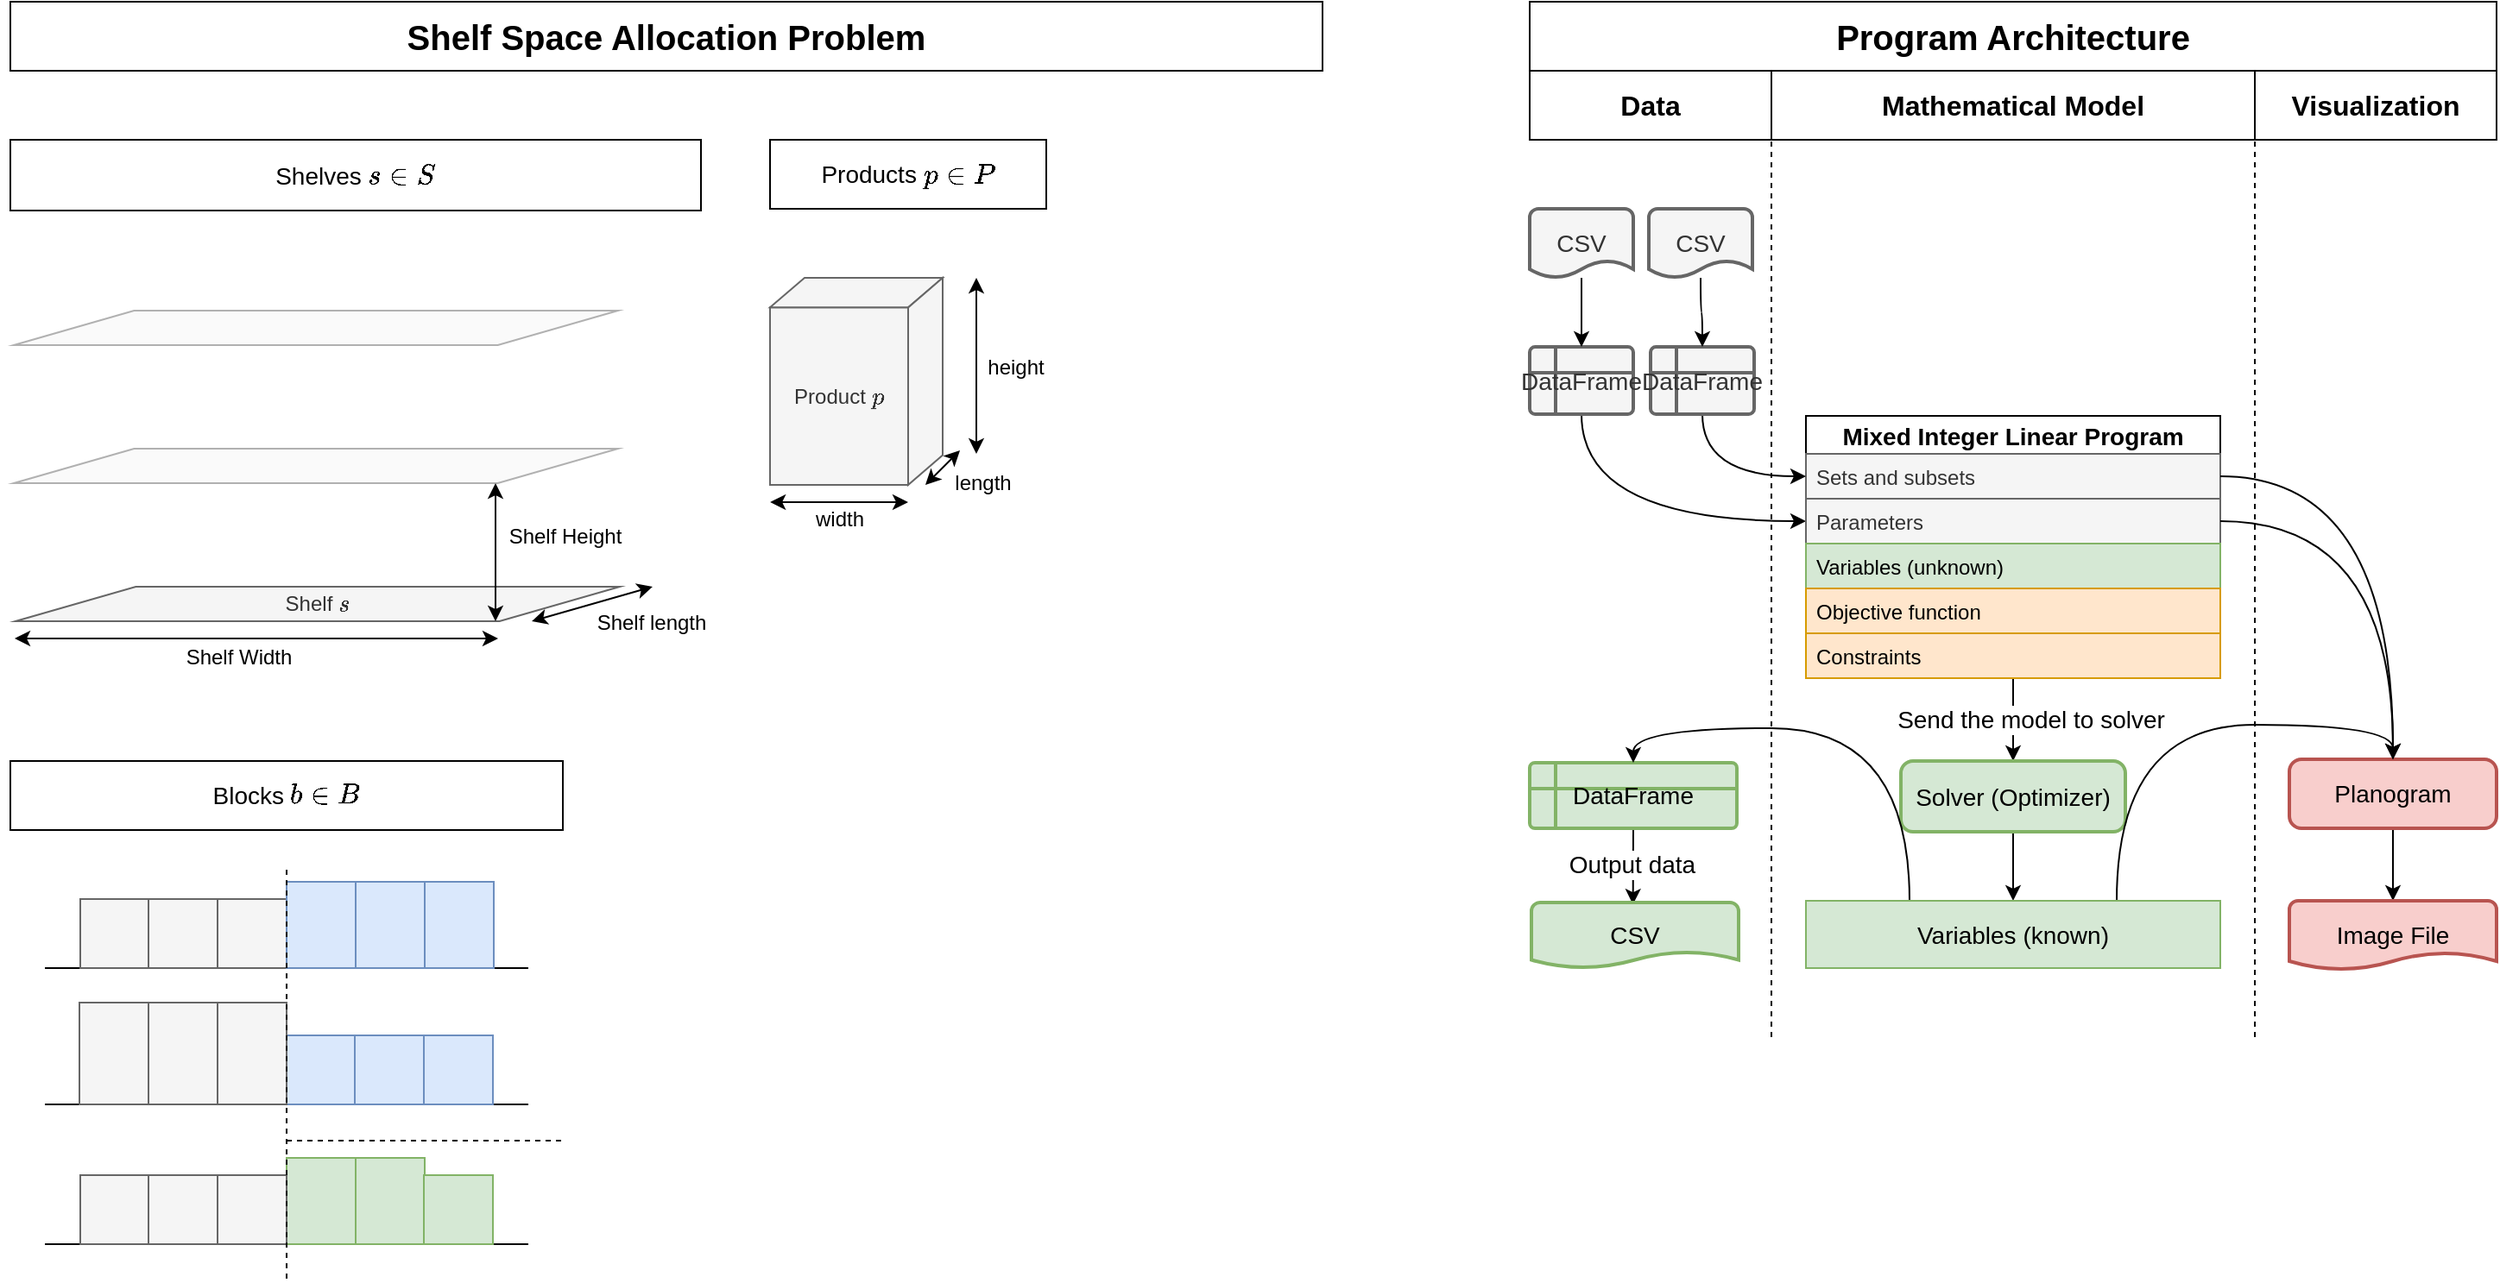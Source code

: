 <mxfile version="10.7.7" type="device"><diagram id="Uy3uvvW7gV8vHQEtKgSc" name="Page-1"><mxGraphModel dx="1991" dy="1261" grid="1" gridSize="10" guides="1" tooltips="1" connect="1" arrows="1" fold="1" page="1" pageScale="1" pageWidth="850" pageHeight="1100" math="1" shadow="0"><root><mxCell id="0"/><mxCell id="1" parent="0"/><mxCell id="ZyuBsT2kMfuU2qpAa5RZ-16" value="" style="endArrow=classic;startArrow=classic;html=1;" parent="1" edge="1"><mxGeometry width="50" height="50" relative="1" as="geometry"><mxPoint x="42.5" y="409" as="sourcePoint"/><mxPoint x="322.5" y="409" as="targetPoint"/></mxGeometry></mxCell><mxCell id="Q-OfqKG9HfWTGEBHC6da-2" value="Shelf Width" style="text;html=1;resizable=0;points=[];align=center;verticalAlign=middle;labelBackgroundColor=#ffffff;" parent="ZyuBsT2kMfuU2qpAa5RZ-16" vertex="1" connectable="0"><mxGeometry x="-0.199" y="-1" relative="1" as="geometry"><mxPoint x="17.5" y="9.5" as="offset"/></mxGeometry></mxCell><mxCell id="ArbSpJ1vyQyhhJunyPkZ-14" style="edgeStyle=orthogonalEdgeStyle;curved=1;rounded=0;orthogonalLoop=1;jettySize=auto;html=1;entryX=0;entryY=0.5;entryDx=0;entryDy=0;" parent="1" source="Nxzj6FKAip8sOl0AJ4HT-3" target="ArbSpJ1vyQyhhJunyPkZ-3" edge="1"><mxGeometry relative="1" as="geometry"/></mxCell><mxCell id="Nxzj6FKAip8sOl0AJ4HT-3" value="DataFrame" style="shape=internalStorage;whiteSpace=wrap;html=1;dx=15;dy=15;rounded=1;arcSize=8;strokeWidth=2;dashed=0;fontFamily=Helvetica;fontSize=14;fontColor=#333333;align=center;strokeColor=#666666;fillColor=#f5f5f5;" parent="1" vertex="1"><mxGeometry x="920" y="240" width="60" height="39" as="geometry"/></mxCell><mxCell id="ArbSpJ1vyQyhhJunyPkZ-25" style="edgeStyle=orthogonalEdgeStyle;curved=1;rounded=0;orthogonalLoop=1;jettySize=auto;html=1;entryX=0.49;entryY=0.029;entryDx=0;entryDy=0;entryPerimeter=0;fontSize=16;" parent="1" source="Nxzj6FKAip8sOl0AJ4HT-13" target="hRU-6L5j_bpRi2SihB1o-7" edge="1"><mxGeometry relative="1" as="geometry"/></mxCell><mxCell id="ArbSpJ1vyQyhhJunyPkZ-39" value="Output data" style="text;html=1;resizable=0;points=[];align=center;verticalAlign=middle;labelBackgroundColor=#ffffff;fontSize=14;" parent="ArbSpJ1vyQyhhJunyPkZ-25" vertex="1" connectable="0"><mxGeometry x="-0.217" y="-1" relative="1" as="geometry"><mxPoint y="3" as="offset"/></mxGeometry></mxCell><mxCell id="Nxzj6FKAip8sOl0AJ4HT-13" value="DataFrame&lt;br style=&quot;font-size: 14px;&quot;&gt;" style="shape=internalStorage;whiteSpace=wrap;html=1;dx=15;dy=15;rounded=1;arcSize=8;strokeWidth=2;dashed=0;fontFamily=Helvetica;fontSize=14;align=center;strokeColor=#82b366;fillColor=#d5e8d4;" parent="1" vertex="1"><mxGeometry x="920" y="481" width="120" height="38" as="geometry"/></mxCell><mxCell id="dULqZwXzh5GmPYO-vZBV-8" style="edgeStyle=orthogonalEdgeStyle;curved=1;rounded=0;orthogonalLoop=1;jettySize=auto;html=1;entryX=0.5;entryY=0;entryDx=0;entryDy=0;" edge="1" parent="1" source="hRU-6L5j_bpRi2SihB1o-5" target="Nxzj6FKAip8sOl0AJ4HT-3"><mxGeometry relative="1" as="geometry"/></mxCell><mxCell id="hRU-6L5j_bpRi2SihB1o-5" value="CSV" style="strokeWidth=2;html=1;shape=mxgraph.flowchart.document2;whiteSpace=wrap;size=0.25;fontFamily=Helvetica;fontSize=14;fontColor=#333333;align=center;strokeColor=#666666;fillColor=#f5f5f5;" parent="1" vertex="1"><mxGeometry x="920" y="160" width="60" height="40" as="geometry"/></mxCell><mxCell id="hRU-6L5j_bpRi2SihB1o-7" value="CSV&lt;br style=&quot;font-size: 14px;&quot;&gt;" style="strokeWidth=2;html=1;shape=mxgraph.flowchart.document2;whiteSpace=wrap;size=0.25;fontFamily=Helvetica;fontSize=14;align=center;strokeColor=#82b366;fillColor=#d5e8d4;" parent="1" vertex="1"><mxGeometry x="921" y="562" width="120" height="38" as="geometry"/></mxCell><mxCell id="dULqZwXzh5GmPYO-vZBV-25" style="edgeStyle=orthogonalEdgeStyle;curved=1;rounded=0;orthogonalLoop=1;jettySize=auto;html=1;fontSize=14;" edge="1" parent="1" source="hRU-6L5j_bpRi2SihB1o-11" target="dULqZwXzh5GmPYO-vZBV-10"><mxGeometry relative="1" as="geometry"/></mxCell><mxCell id="hRU-6L5j_bpRi2SihB1o-11" value="Planogram&lt;br style=&quot;font-size: 14px&quot;&gt;" style="rounded=1;whiteSpace=wrap;html=1;absoluteArcSize=1;arcSize=14;strokeWidth=2;fontFamily=Helvetica;fontSize=14;align=center;fillColor=#f8cecc;strokeColor=#b85450;" parent="1" vertex="1"><mxGeometry x="1360" y="479" width="120" height="40" as="geometry"/></mxCell><mxCell id="ZyuBsT2kMfuU2qpAa5RZ-19" value="" style="endArrow=classic;startArrow=classic;html=1;" parent="1" edge="1"><mxGeometry width="50" height="50" relative="1" as="geometry"><mxPoint x="480.071" y="330" as="sourcePoint"/><mxPoint x="560" y="330" as="targetPoint"/></mxGeometry></mxCell><mxCell id="Q-OfqKG9HfWTGEBHC6da-16" value="width" style="text;html=1;resizable=0;points=[];align=center;verticalAlign=middle;labelBackgroundColor=#ffffff;" parent="ZyuBsT2kMfuU2qpAa5RZ-19" vertex="1" connectable="0"><mxGeometry x="-0.184" y="-1" relative="1" as="geometry"><mxPoint x="7.5" y="9" as="offset"/></mxGeometry></mxCell><mxCell id="Q-OfqKG9HfWTGEBHC6da-6" value="" style="endArrow=classic;startArrow=classic;html=1;" parent="1" edge="1"><mxGeometry width="50" height="50" relative="1" as="geometry"><mxPoint x="599.5" y="302" as="sourcePoint"/><mxPoint x="599.5" y="200" as="targetPoint"/></mxGeometry></mxCell><mxCell id="Q-OfqKG9HfWTGEBHC6da-15" value="height&lt;br&gt;" style="text;html=1;resizable=0;points=[];align=center;verticalAlign=middle;labelBackgroundColor=#ffffff;" parent="Q-OfqKG9HfWTGEBHC6da-6" vertex="1" connectable="0"><mxGeometry x="0.065" y="1" relative="1" as="geometry"><mxPoint x="23" y="4.5" as="offset"/></mxGeometry></mxCell><mxCell id="Q-OfqKG9HfWTGEBHC6da-11" value="" style="endArrow=classic;startArrow=classic;html=1;" parent="1" edge="1"><mxGeometry width="50" height="50" relative="1" as="geometry"><mxPoint x="570" y="320" as="sourcePoint"/><mxPoint x="590" y="300" as="targetPoint"/></mxGeometry></mxCell><mxCell id="Q-OfqKG9HfWTGEBHC6da-17" value="length" style="text;html=1;resizable=0;points=[];align=center;verticalAlign=middle;labelBackgroundColor=#ffffff;" parent="Q-OfqKG9HfWTGEBHC6da-11" vertex="1" connectable="0"><mxGeometry x="0.483" y="1" relative="1" as="geometry"><mxPoint x="19" y="14.5" as="offset"/></mxGeometry></mxCell><mxCell id="ZyuBsT2kMfuU2qpAa5RZ-12" value="Product \(p\)" style="rounded=0;whiteSpace=wrap;html=1;fillColor=#f5f5f5;strokeColor=#666666;fontColor=#333333;" parent="1" vertex="1"><mxGeometry x="480" y="217.143" width="80.0" height="102.857" as="geometry"/></mxCell><mxCell id="Q-OfqKG9HfWTGEBHC6da-7" value="" style="shape=parallelogram;perimeter=parallelogramPerimeter;whiteSpace=wrap;html=1;shadow=0;fillColor=#f5f5f5;strokeColor=#666666;fontColor=#333333;" parent="1" vertex="1"><mxGeometry x="480" y="200" width="100.0" height="17.143" as="geometry"/></mxCell><mxCell id="Q-OfqKG9HfWTGEBHC6da-9" value="" style="shape=parallelogram;perimeter=parallelogramPerimeter;whiteSpace=wrap;html=1;shadow=0;fillColor=#f5f5f5;strokeColor=#666666;fontColor=#333333;direction=south;flipH=1;size=0.144;" parent="1" vertex="1"><mxGeometry x="560" y="200" width="20" height="120" as="geometry"/></mxCell><mxCell id="Q-OfqKG9HfWTGEBHC6da-18" value="Shelf \(s\)" style="shape=parallelogram;perimeter=parallelogramPerimeter;whiteSpace=wrap;html=1;shadow=0;size=0.199;fillColor=#f5f5f5;strokeColor=#666666;fontColor=#333333;" parent="1" vertex="1"><mxGeometry x="43" y="379" width="350" height="20" as="geometry"/></mxCell><mxCell id="ZyuBsT2kMfuU2qpAa5RZ-15" value="" style="endArrow=classic;startArrow=classic;html=1;" parent="1" edge="1"><mxGeometry width="50" height="50" relative="1" as="geometry"><mxPoint x="321" y="399" as="sourcePoint"/><mxPoint x="321" y="319" as="targetPoint"/></mxGeometry></mxCell><mxCell id="Q-OfqKG9HfWTGEBHC6da-3" value="Shelf Height" style="text;html=1;resizable=0;points=[];align=center;verticalAlign=middle;labelBackgroundColor=#ffffff;" parent="ZyuBsT2kMfuU2qpAa5RZ-15" vertex="1" connectable="0"><mxGeometry x="0.327" relative="1" as="geometry"><mxPoint x="40" y="4" as="offset"/></mxGeometry></mxCell><mxCell id="Q-OfqKG9HfWTGEBHC6da-20" value="" style="endArrow=classic;startArrow=classic;html=1;" parent="1" edge="1"><mxGeometry width="50" height="50" relative="1" as="geometry"><mxPoint x="342" y="399" as="sourcePoint"/><mxPoint x="412" y="379" as="targetPoint"/></mxGeometry></mxCell><mxCell id="Q-OfqKG9HfWTGEBHC6da-21" value="Shelf length" style="text;html=1;resizable=0;points=[];align=center;verticalAlign=middle;labelBackgroundColor=#ffffff;" parent="Q-OfqKG9HfWTGEBHC6da-20" vertex="1" connectable="0"><mxGeometry x="-0.363" y="-1" relative="1" as="geometry"><mxPoint x="46.5" y="6" as="offset"/></mxGeometry></mxCell><mxCell id="Q-OfqKG9HfWTGEBHC6da-22" value="" style="shape=parallelogram;perimeter=parallelogramPerimeter;whiteSpace=wrap;html=1;shadow=0;size=0.199;fillColor=#f5f5f5;strokeColor=#666666;fontColor=#333333;opacity=50;" parent="1" vertex="1"><mxGeometry x="42" y="299" width="350" height="20" as="geometry"/></mxCell><mxCell id="Q-OfqKG9HfWTGEBHC6da-24" value="" style="shape=parallelogram;perimeter=parallelogramPerimeter;whiteSpace=wrap;html=1;shadow=0;size=0.199;fillColor=#f5f5f5;strokeColor=#666666;fontColor=#333333;opacity=50;" parent="1" vertex="1"><mxGeometry x="42" y="219" width="350" height="20" as="geometry"/></mxCell><mxCell id="Q-OfqKG9HfWTGEBHC6da-28" value="" style="endArrow=none;html=1;fontSize=16;" parent="1" edge="1"><mxGeometry width="50" height="50" relative="1" as="geometry"><mxPoint x="60" y="600" as="sourcePoint"/><mxPoint x="340" y="600" as="targetPoint"/></mxGeometry></mxCell><mxCell id="Q-OfqKG9HfWTGEBHC6da-29" value="" style="endArrow=none;html=1;fontSize=16;" parent="1" edge="1"><mxGeometry width="50" height="50" relative="1" as="geometry"><mxPoint x="60" y="679" as="sourcePoint"/><mxPoint x="340" y="679" as="targetPoint"/></mxGeometry></mxCell><mxCell id="Q-OfqKG9HfWTGEBHC6da-30" value="" style="endArrow=none;html=1;fontSize=16;" parent="1" edge="1"><mxGeometry width="50" height="50" relative="1" as="geometry"><mxPoint x="60" y="760" as="sourcePoint"/><mxPoint x="340" y="760" as="targetPoint"/></mxGeometry></mxCell><mxCell id="Q-OfqKG9HfWTGEBHC6da-34" value="" style="rounded=0;whiteSpace=wrap;html=1;shadow=0;fontFamily=Helvetica;fontSize=16;fontColor=#333333;align=center;strokeColor=#666666;fillColor=#f5f5f5;" parent="1" vertex="1"><mxGeometry x="80.5" y="560" width="40" height="40" as="geometry"/></mxCell><mxCell id="Q-OfqKG9HfWTGEBHC6da-35" value="" style="rounded=0;whiteSpace=wrap;html=1;shadow=0;fontFamily=Helvetica;fontSize=16;fontColor=#333333;align=center;strokeColor=#666666;fillColor=#f5f5f5;" parent="1" vertex="1"><mxGeometry x="120" y="560" width="40" height="40" as="geometry"/></mxCell><mxCell id="Q-OfqKG9HfWTGEBHC6da-36" value="" style="rounded=0;whiteSpace=wrap;html=1;shadow=0;fontFamily=Helvetica;fontSize=16;fontColor=#333333;align=center;strokeColor=#666666;fillColor=#f5f5f5;" parent="1" vertex="1"><mxGeometry x="160" y="560" width="40" height="40" as="geometry"/></mxCell><mxCell id="Q-OfqKG9HfWTGEBHC6da-37" value="" style="rounded=0;whiteSpace=wrap;html=1;shadow=0;fontFamily=Helvetica;fontSize=16;fontColor=#000000;align=center;strokeColor=#6c8ebf;fillColor=#dae8fc;" parent="1" vertex="1"><mxGeometry x="200" y="550" width="40" height="50" as="geometry"/></mxCell><mxCell id="Q-OfqKG9HfWTGEBHC6da-38" value="" style="rounded=0;whiteSpace=wrap;html=1;shadow=0;fontFamily=Helvetica;fontSize=16;fontColor=#000000;align=center;strokeColor=#6c8ebf;fillColor=#dae8fc;" parent="1" vertex="1"><mxGeometry x="240" y="550" width="40" height="50" as="geometry"/></mxCell><mxCell id="Q-OfqKG9HfWTGEBHC6da-39" value="" style="rounded=0;whiteSpace=wrap;html=1;shadow=0;fontFamily=Helvetica;fontSize=16;fontColor=#000000;align=center;strokeColor=#6c8ebf;fillColor=#dae8fc;" parent="1" vertex="1"><mxGeometry x="280" y="550" width="40" height="50" as="geometry"/></mxCell><mxCell id="Q-OfqKG9HfWTGEBHC6da-43" value="" style="rounded=0;whiteSpace=wrap;html=1;shadow=0;fontFamily=Helvetica;fontSize=16;fontColor=#000000;align=center;strokeColor=#6c8ebf;fillColor=#dae8fc;" parent="1" vertex="1"><mxGeometry x="200" y="639" width="40" height="40" as="geometry"/></mxCell><mxCell id="Q-OfqKG9HfWTGEBHC6da-44" value="" style="rounded=0;whiteSpace=wrap;html=1;shadow=0;fontFamily=Helvetica;fontSize=16;fontColor=#000000;align=center;strokeColor=#6c8ebf;fillColor=#dae8fc;" parent="1" vertex="1"><mxGeometry x="239.5" y="639" width="40" height="40" as="geometry"/></mxCell><mxCell id="Q-OfqKG9HfWTGEBHC6da-45" value="" style="rounded=0;whiteSpace=wrap;html=1;shadow=0;fontFamily=Helvetica;fontSize=16;fontColor=#000000;align=center;strokeColor=#6c8ebf;fillColor=#dae8fc;" parent="1" vertex="1"><mxGeometry x="279.5" y="639" width="40" height="40" as="geometry"/></mxCell><mxCell id="Q-OfqKG9HfWTGEBHC6da-49" value="" style="rounded=0;whiteSpace=wrap;html=1;shadow=0;fontFamily=Helvetica;fontSize=16;fontColor=#000000;align=center;strokeColor=#82b366;fillColor=#d5e8d4;" parent="1" vertex="1"><mxGeometry x="200" y="710" width="40" height="50" as="geometry"/></mxCell><mxCell id="Q-OfqKG9HfWTGEBHC6da-50" value="" style="rounded=0;whiteSpace=wrap;html=1;shadow=0;fontFamily=Helvetica;fontSize=16;fontColor=#000000;align=center;strokeColor=#82b366;fillColor=#d5e8d4;" parent="1" vertex="1"><mxGeometry x="240" y="710" width="40" height="50" as="geometry"/></mxCell><mxCell id="Q-OfqKG9HfWTGEBHC6da-51" value="" style="rounded=0;whiteSpace=wrap;html=1;shadow=0;fontFamily=Helvetica;fontSize=16;fontColor=#000000;align=center;strokeColor=#82b366;fillColor=#d5e8d4;" parent="1" vertex="1"><mxGeometry x="279.5" y="720" width="40" height="40" as="geometry"/></mxCell><mxCell id="Q-OfqKG9HfWTGEBHC6da-54" value="" style="endArrow=none;dashed=1;html=1;fontSize=16;" parent="1" edge="1"><mxGeometry width="50" height="50" relative="1" as="geometry"><mxPoint x="200" y="700" as="sourcePoint"/><mxPoint x="360" y="700" as="targetPoint"/></mxGeometry></mxCell><mxCell id="Q-OfqKG9HfWTGEBHC6da-56" value="" style="rounded=0;whiteSpace=wrap;html=1;shadow=0;fontFamily=Helvetica;fontSize=16;fontColor=#333333;align=center;strokeColor=#666666;fillColor=#f5f5f5;" parent="1" vertex="1"><mxGeometry x="80" y="620" width="40" height="59" as="geometry"/></mxCell><mxCell id="Q-OfqKG9HfWTGEBHC6da-57" value="" style="rounded=0;whiteSpace=wrap;html=1;shadow=0;fontFamily=Helvetica;fontSize=16;fontColor=#333333;align=center;strokeColor=#666666;fillColor=#f5f5f5;" parent="1" vertex="1"><mxGeometry x="120" y="620" width="40" height="59" as="geometry"/></mxCell><mxCell id="Q-OfqKG9HfWTGEBHC6da-58" value="" style="rounded=0;whiteSpace=wrap;html=1;shadow=0;fontFamily=Helvetica;fontSize=16;fontColor=#333333;align=center;strokeColor=#666666;fillColor=#f5f5f5;" parent="1" vertex="1"><mxGeometry x="160" y="620" width="40" height="59" as="geometry"/></mxCell><mxCell id="Q-OfqKG9HfWTGEBHC6da-59" value="" style="rounded=0;whiteSpace=wrap;html=1;shadow=0;fontFamily=Helvetica;fontSize=16;fontColor=#333333;align=center;strokeColor=#666666;fillColor=#f5f5f5;" parent="1" vertex="1"><mxGeometry x="80.5" y="720" width="40" height="40" as="geometry"/></mxCell><mxCell id="Q-OfqKG9HfWTGEBHC6da-60" value="" style="rounded=0;whiteSpace=wrap;html=1;shadow=0;fontFamily=Helvetica;fontSize=16;fontColor=#333333;align=center;strokeColor=#666666;fillColor=#f5f5f5;" parent="1" vertex="1"><mxGeometry x="120" y="720" width="40" height="40" as="geometry"/></mxCell><mxCell id="Q-OfqKG9HfWTGEBHC6da-61" value="" style="rounded=0;whiteSpace=wrap;html=1;shadow=0;fontFamily=Helvetica;fontSize=16;fontColor=#333333;align=center;strokeColor=#666666;fillColor=#f5f5f5;" parent="1" vertex="1"><mxGeometry x="160" y="720" width="40" height="40" as="geometry"/></mxCell><mxCell id="Q-OfqKG9HfWTGEBHC6da-53" value="" style="endArrow=none;dashed=1;html=1;fontSize=16;" parent="1" edge="1"><mxGeometry width="50" height="50" relative="1" as="geometry"><mxPoint x="200" y="780" as="sourcePoint"/><mxPoint x="200" y="540" as="targetPoint"/></mxGeometry></mxCell><mxCell id="ArbSpJ1vyQyhhJunyPkZ-21" style="edgeStyle=orthogonalEdgeStyle;curved=1;rounded=0;orthogonalLoop=1;jettySize=auto;html=1;fontSize=16;" parent="1" source="ArbSpJ1vyQyhhJunyPkZ-1" target="ArbSpJ1vyQyhhJunyPkZ-16" edge="1"><mxGeometry relative="1" as="geometry"/></mxCell><mxCell id="ArbSpJ1vyQyhhJunyPkZ-36" value="Send the model to solver" style="text;html=1;resizable=0;points=[];align=center;verticalAlign=middle;labelBackgroundColor=#ffffff;fontSize=14;" parent="ArbSpJ1vyQyhhJunyPkZ-21" vertex="1" connectable="0"><mxGeometry x="0.006" y="-7" relative="1" as="geometry"><mxPoint x="17" as="offset"/></mxGeometry></mxCell><mxCell id="ArbSpJ1vyQyhhJunyPkZ-1" value="Mixed Integer Linear Program" style="swimlane;fontStyle=1;childLayout=stackLayout;horizontal=1;startSize=22;fillColor=none;horizontalStack=0;resizeParent=1;resizeParentMax=0;resizeLast=0;collapsible=1;marginBottom=0;swimlaneFillColor=#ffffff;align=center;fontSize=14;" parent="1" vertex="1"><mxGeometry x="1080" y="280" width="240" height="152" as="geometry"/></mxCell><mxCell id="ArbSpJ1vyQyhhJunyPkZ-2" value="Sets and subsets&#10;" style="text;strokeColor=#666666;fillColor=#f5f5f5;spacingLeft=4;spacingRight=4;overflow=hidden;rotatable=0;points=[[0,0.5],[1,0.5]];portConstraint=eastwest;fontSize=12;fontColor=#333333;" parent="ArbSpJ1vyQyhhJunyPkZ-1" vertex="1"><mxGeometry y="22" width="240" height="26" as="geometry"/></mxCell><mxCell id="ArbSpJ1vyQyhhJunyPkZ-3" value="Parameters" style="text;strokeColor=#666666;fillColor=#f5f5f5;spacingLeft=4;spacingRight=4;overflow=hidden;rotatable=0;points=[[0,0.5],[1,0.5]];portConstraint=eastwest;fontSize=12;fontColor=#333333;" parent="ArbSpJ1vyQyhhJunyPkZ-1" vertex="1"><mxGeometry y="48" width="240" height="26" as="geometry"/></mxCell><mxCell id="ArbSpJ1vyQyhhJunyPkZ-8" value="Variables (unknown)" style="text;strokeColor=#82b366;fillColor=#d5e8d4;spacingLeft=4;spacingRight=4;overflow=hidden;rotatable=0;points=[[0,0.5],[1,0.5]];portConstraint=eastwest;fontSize=12;" parent="ArbSpJ1vyQyhhJunyPkZ-1" vertex="1"><mxGeometry y="74" width="240" height="26" as="geometry"/></mxCell><mxCell id="ArbSpJ1vyQyhhJunyPkZ-7" value="Objective function" style="text;strokeColor=#d79b00;fillColor=#ffe6cc;spacingLeft=4;spacingRight=4;overflow=hidden;rotatable=0;points=[[0,0.5],[1,0.5]];portConstraint=eastwest;fontSize=12;" parent="ArbSpJ1vyQyhhJunyPkZ-1" vertex="1"><mxGeometry y="100" width="240" height="26" as="geometry"/></mxCell><mxCell id="ArbSpJ1vyQyhhJunyPkZ-4" value="Constraints&#10;" style="text;strokeColor=#d79b00;fillColor=#ffe6cc;spacingLeft=4;spacingRight=4;overflow=hidden;rotatable=0;points=[[0,0.5],[1,0.5]];portConstraint=eastwest;fontSize=12;" parent="ArbSpJ1vyQyhhJunyPkZ-1" vertex="1"><mxGeometry y="126" width="240" height="26" as="geometry"/></mxCell><mxCell id="ArbSpJ1vyQyhhJunyPkZ-43" style="edgeStyle=orthogonalEdgeStyle;curved=1;rounded=0;orthogonalLoop=1;jettySize=auto;html=1;entryX=0.5;entryY=0;entryDx=0;entryDy=0;fontSize=14;" parent="1" source="ArbSpJ1vyQyhhJunyPkZ-16" target="ArbSpJ1vyQyhhJunyPkZ-41" edge="1"><mxGeometry relative="1" as="geometry"/></mxCell><mxCell id="ArbSpJ1vyQyhhJunyPkZ-16" value="Solver (Optimizer)" style="rounded=1;whiteSpace=wrap;html=1;absoluteArcSize=1;arcSize=14;strokeWidth=2;fontSize=14;fillColor=#d5e8d4;strokeColor=#82b366;" parent="1" vertex="1"><mxGeometry x="1135" y="480" width="130" height="41" as="geometry"/></mxCell><mxCell id="ArbSpJ1vyQyhhJunyPkZ-31" style="edgeStyle=orthogonalEdgeStyle;curved=1;rounded=0;orthogonalLoop=1;jettySize=auto;html=1;fontSize=16;" parent="1" source="ArbSpJ1vyQyhhJunyPkZ-3" target="hRU-6L5j_bpRi2SihB1o-11" edge="1"><mxGeometry relative="1" as="geometry"/></mxCell><mxCell id="dULqZwXzh5GmPYO-vZBV-22" style="edgeStyle=orthogonalEdgeStyle;curved=1;rounded=0;orthogonalLoop=1;jettySize=auto;html=1;exitX=0.75;exitY=0;exitDx=0;exitDy=0;entryX=0.5;entryY=0;entryDx=0;entryDy=0;fontSize=14;" edge="1" parent="1" source="ArbSpJ1vyQyhhJunyPkZ-41" target="hRU-6L5j_bpRi2SihB1o-11"><mxGeometry relative="1" as="geometry"/></mxCell><mxCell id="dULqZwXzh5GmPYO-vZBV-23" style="edgeStyle=orthogonalEdgeStyle;curved=1;rounded=0;orthogonalLoop=1;jettySize=auto;html=1;exitX=0.25;exitY=0;exitDx=0;exitDy=0;entryX=0.5;entryY=0;entryDx=0;entryDy=0;fontSize=14;" edge="1" parent="1" source="ArbSpJ1vyQyhhJunyPkZ-41" target="Nxzj6FKAip8sOl0AJ4HT-13"><mxGeometry relative="1" as="geometry"/></mxCell><mxCell id="ArbSpJ1vyQyhhJunyPkZ-41" value="Variables (known)" style="rounded=0;whiteSpace=wrap;html=1;fontSize=14;fillColor=#d5e8d4;strokeColor=#82b366;" parent="1" vertex="1"><mxGeometry x="1080" y="561" width="240" height="39" as="geometry"/></mxCell><mxCell id="WqcBQ57FK855RhVDVhcm-5" value="" style="endArrow=none;dashed=1;html=1;fontSize=16;" parent="1" edge="1"><mxGeometry width="50" height="50" relative="1" as="geometry"><mxPoint x="1060" y="640" as="sourcePoint"/><mxPoint x="1060" y="80" as="targetPoint"/></mxGeometry></mxCell><mxCell id="WqcBQ57FK855RhVDVhcm-6" value="" style="endArrow=none;dashed=1;html=1;fontSize=16;" parent="1" edge="1"><mxGeometry width="50" height="50" relative="1" as="geometry"><mxPoint x="1340" y="640" as="sourcePoint"/><mxPoint x="1340" y="80" as="targetPoint"/></mxGeometry></mxCell><mxCell id="dULqZwXzh5GmPYO-vZBV-7" style="edgeStyle=orthogonalEdgeStyle;rounded=0;orthogonalLoop=1;jettySize=auto;html=1;entryX=0;entryY=0.5;entryDx=0;entryDy=0;curved=1;" edge="1" parent="1" source="dULqZwXzh5GmPYO-vZBV-5" target="ArbSpJ1vyQyhhJunyPkZ-2"><mxGeometry relative="1" as="geometry"/></mxCell><mxCell id="dULqZwXzh5GmPYO-vZBV-5" value="DataFrame" style="shape=internalStorage;whiteSpace=wrap;html=1;dx=15;dy=15;rounded=1;arcSize=8;strokeWidth=2;dashed=0;fontFamily=Helvetica;fontSize=14;fontColor=#333333;align=center;strokeColor=#666666;fillColor=#f5f5f5;" vertex="1" parent="1"><mxGeometry x="990" y="240" width="60" height="39" as="geometry"/></mxCell><mxCell id="dULqZwXzh5GmPYO-vZBV-9" style="edgeStyle=orthogonalEdgeStyle;curved=1;rounded=0;orthogonalLoop=1;jettySize=auto;html=1;entryX=0.5;entryY=0;entryDx=0;entryDy=0;" edge="1" parent="1" source="dULqZwXzh5GmPYO-vZBV-6" target="dULqZwXzh5GmPYO-vZBV-5"><mxGeometry relative="1" as="geometry"/></mxCell><mxCell id="dULqZwXzh5GmPYO-vZBV-6" value="CSV" style="strokeWidth=2;html=1;shape=mxgraph.flowchart.document2;whiteSpace=wrap;size=0.25;fontFamily=Helvetica;fontSize=14;fontColor=#333333;align=center;strokeColor=#666666;fillColor=#f5f5f5;" vertex="1" parent="1"><mxGeometry x="989" y="160" width="60" height="40" as="geometry"/></mxCell><mxCell id="dULqZwXzh5GmPYO-vZBV-10" value="Image File" style="strokeWidth=2;html=1;shape=mxgraph.flowchart.document2;whiteSpace=wrap;size=0.25;fillColor=#f8cecc;strokeColor=#b85450;fontSize=14;" vertex="1" parent="1"><mxGeometry x="1360" y="561" width="120" height="40" as="geometry"/></mxCell><mxCell id="dULqZwXzh5GmPYO-vZBV-15" value="Program Architecture" style="rounded=0;whiteSpace=wrap;html=1;fontSize=20;fontStyle=1;" vertex="1" parent="1"><mxGeometry x="920" y="40" width="560" height="40" as="geometry"/></mxCell><mxCell id="dULqZwXzh5GmPYO-vZBV-17" value="Data" style="rounded=0;whiteSpace=wrap;html=1;fontSize=16;fontStyle=1" vertex="1" parent="1"><mxGeometry x="920" y="80" width="140" height="40" as="geometry"/></mxCell><mxCell id="dULqZwXzh5GmPYO-vZBV-18" value="Mathematical Model" style="rounded=0;whiteSpace=wrap;html=1;fontSize=16;fontStyle=1" vertex="1" parent="1"><mxGeometry x="1060" y="80" width="280" height="40" as="geometry"/></mxCell><mxCell id="dULqZwXzh5GmPYO-vZBV-21" value="Visualization" style="rounded=0;whiteSpace=wrap;html=1;fontSize=16;fontStyle=1" vertex="1" parent="1"><mxGeometry x="1340" y="80" width="140" height="40" as="geometry"/></mxCell><mxCell id="dULqZwXzh5GmPYO-vZBV-24" style="edgeStyle=orthogonalEdgeStyle;curved=1;rounded=0;orthogonalLoop=1;jettySize=auto;html=1;entryX=0.5;entryY=0;entryDx=0;entryDy=0;fontSize=14;" edge="1" parent="1" source="ArbSpJ1vyQyhhJunyPkZ-2" target="hRU-6L5j_bpRi2SihB1o-11"><mxGeometry relative="1" as="geometry"/></mxCell><mxCell id="dULqZwXzh5GmPYO-vZBV-28" value="Shelf Space Allocation Problem" style="rounded=0;whiteSpace=wrap;html=1;fontSize=20;fontStyle=1" vertex="1" parent="1"><mxGeometry x="40" y="40" width="760" height="40" as="geometry"/></mxCell><mxCell id="dULqZwXzh5GmPYO-vZBV-29" value="Products \(p \in P\)" style="rounded=0;whiteSpace=wrap;html=1;fontSize=14;" vertex="1" parent="1"><mxGeometry x="480" y="120" width="160" height="40" as="geometry"/></mxCell><mxCell id="dULqZwXzh5GmPYO-vZBV-30" value="Shelves \(s \in S\)" style="rounded=0;whiteSpace=wrap;html=1;fontSize=14;" vertex="1" parent="1"><mxGeometry x="40" y="120" width="400" height="41" as="geometry"/></mxCell><mxCell id="dULqZwXzh5GmPYO-vZBV-31" value="Blocks \(b \in B\)" style="rounded=0;whiteSpace=wrap;html=1;fontSize=14;" vertex="1" parent="1"><mxGeometry x="40" y="480" width="320" height="40" as="geometry"/></mxCell></root></mxGraphModel></diagram></mxfile>